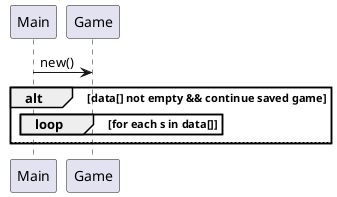 @startuml
'https://plantuml.com/sequence-diagram

Main -> Game: new()
'indsæt instansieringer i Game konstruktor
'indsæt kaldet til setup()
'indsæt hvad der sker i toppen af setup()
alt data[] not empty && continue saved game
loop for each s in data[]
'indsæt hvad der sker i loopet
end
else
'indsæt kaldet til registerPlayers()

end

@enduml

